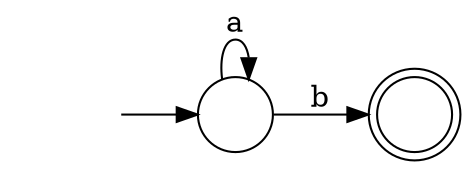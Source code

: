 digraph Automaton {
  rankdir = LR;
  0 [shape=circle,label=""];
  initial [shape=plaintext,label=""];
  initial -> 0
  0 -> 0 [label="a"]
  0 -> 1 [label="b"]
  1 [shape=doublecircle,label=""];
}